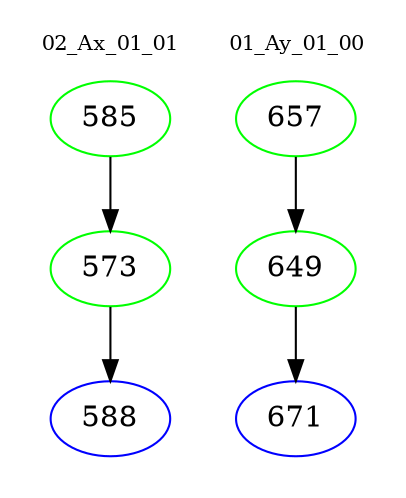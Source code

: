 digraph{
subgraph cluster_0 {
color = white
label = "02_Ax_01_01";
fontsize=10;
T0_585 [label="585", color="green"]
T0_585 -> T0_573 [color="black"]
T0_573 [label="573", color="green"]
T0_573 -> T0_588 [color="black"]
T0_588 [label="588", color="blue"]
}
subgraph cluster_1 {
color = white
label = "01_Ay_01_00";
fontsize=10;
T1_657 [label="657", color="green"]
T1_657 -> T1_649 [color="black"]
T1_649 [label="649", color="green"]
T1_649 -> T1_671 [color="black"]
T1_671 [label="671", color="blue"]
}
}

